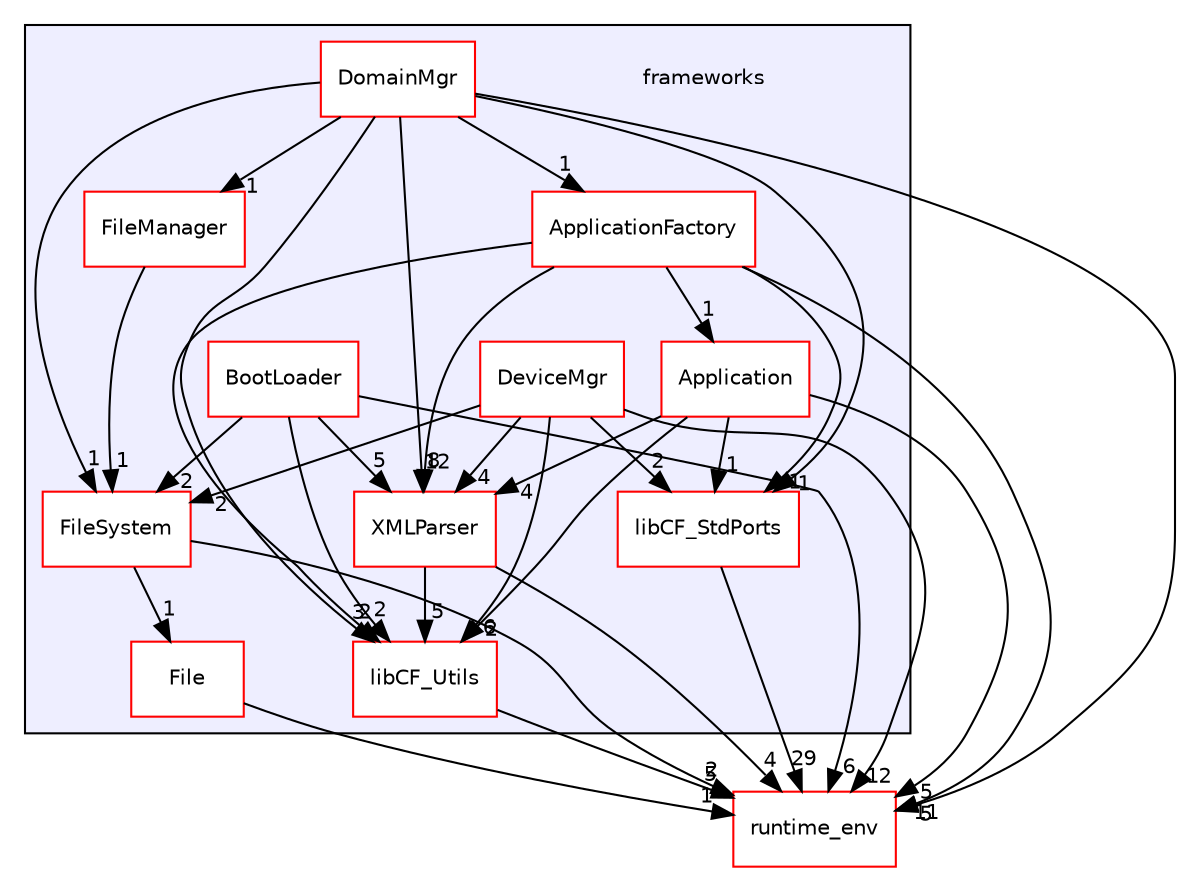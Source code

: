 digraph "frameworks" {
  compound=true
  node [ fontsize="10", fontname="Helvetica"];
  edge [ labelfontsize="10", labelfontname="Helvetica"];
  subgraph clusterdir_27e7b6da28153e106312658788f622d3 {
    graph [ bgcolor="#eeeeff", pencolor="black", label="" URL="dir_27e7b6da28153e106312658788f622d3.html"];
    dir_27e7b6da28153e106312658788f622d3 [shape=plaintext label="frameworks"];
    dir_8aabdcfce34c4bac61caf3af373d0f0e [shape=box label="Application" color="red" fillcolor="white" style="filled" URL="dir_8aabdcfce34c4bac61caf3af373d0f0e.html"];
    dir_5f7b68a92237d50a7466c25d243e3172 [shape=box label="ApplicationFactory" color="red" fillcolor="white" style="filled" URL="dir_5f7b68a92237d50a7466c25d243e3172.html"];
    dir_cb9a28d4d72c7d76ae63ce0c0211878b [shape=box label="BootLoader" color="red" fillcolor="white" style="filled" URL="dir_cb9a28d4d72c7d76ae63ce0c0211878b.html"];
    dir_96d2e878d6d5ca438f56939d43d9e660 [shape=box label="DeviceMgr" color="red" fillcolor="white" style="filled" URL="dir_96d2e878d6d5ca438f56939d43d9e660.html"];
    dir_876db2d079b5e78b6b0817082ed6e396 [shape=box label="DomainMgr" color="red" fillcolor="white" style="filled" URL="dir_876db2d079b5e78b6b0817082ed6e396.html"];
    dir_7b7214e65a6924b84c23466be1b3e3d4 [shape=box label="File" color="red" fillcolor="white" style="filled" URL="dir_7b7214e65a6924b84c23466be1b3e3d4.html"];
    dir_a92f637608b09557df2e8981ffcc95de [shape=box label="FileManager" color="red" fillcolor="white" style="filled" URL="dir_a92f637608b09557df2e8981ffcc95de.html"];
    dir_40a97078142f0fc7074e01eb79f0bef3 [shape=box label="FileSystem" color="red" fillcolor="white" style="filled" URL="dir_40a97078142f0fc7074e01eb79f0bef3.html"];
    dir_415fd844ad1371cc0541b88918b9f3f6 [shape=box label="libCF_StdPorts" color="red" fillcolor="white" style="filled" URL="dir_415fd844ad1371cc0541b88918b9f3f6.html"];
    dir_ecac01cf0516f87ea4205d3d96f45c96 [shape=box label="libCF_Utils" color="red" fillcolor="white" style="filled" URL="dir_ecac01cf0516f87ea4205d3d96f45c96.html"];
    dir_82d23cf221d390315bcc70b79c1eb009 [shape=box label="XMLParser" color="red" fillcolor="white" style="filled" URL="dir_82d23cf221d390315bcc70b79c1eb009.html"];
  }
  dir_f225e4d86008d3e73336a06c8611e2b4 [shape=box label="runtime_env" fillcolor="white" style="filled" color="red" URL="dir_f225e4d86008d3e73336a06c8611e2b4.html"];
  dir_82d23cf221d390315bcc70b79c1eb009->dir_ecac01cf0516f87ea4205d3d96f45c96 [headlabel="5", labeldistance=1.5 headhref="dir_000031_000028.html"];
  dir_82d23cf221d390315bcc70b79c1eb009->dir_f225e4d86008d3e73336a06c8611e2b4 [headlabel="4", labeldistance=1.5 headhref="dir_000031_000034.html"];
  dir_96d2e878d6d5ca438f56939d43d9e660->dir_82d23cf221d390315bcc70b79c1eb009 [headlabel="4", labeldistance=1.5 headhref="dir_000010_000031.html"];
  dir_96d2e878d6d5ca438f56939d43d9e660->dir_415fd844ad1371cc0541b88918b9f3f6 [headlabel="2", labeldistance=1.5 headhref="dir_000010_000025.html"];
  dir_96d2e878d6d5ca438f56939d43d9e660->dir_ecac01cf0516f87ea4205d3d96f45c96 [headlabel="6", labeldistance=1.5 headhref="dir_000010_000028.html"];
  dir_96d2e878d6d5ca438f56939d43d9e660->dir_40a97078142f0fc7074e01eb79f0bef3 [headlabel="2", labeldistance=1.5 headhref="dir_000010_000022.html"];
  dir_96d2e878d6d5ca438f56939d43d9e660->dir_f225e4d86008d3e73336a06c8611e2b4 [headlabel="12", labeldistance=1.5 headhref="dir_000010_000034.html"];
  dir_8aabdcfce34c4bac61caf3af373d0f0e->dir_82d23cf221d390315bcc70b79c1eb009 [headlabel="4", labeldistance=1.5 headhref="dir_000001_000031.html"];
  dir_8aabdcfce34c4bac61caf3af373d0f0e->dir_415fd844ad1371cc0541b88918b9f3f6 [headlabel="1", labeldistance=1.5 headhref="dir_000001_000025.html"];
  dir_8aabdcfce34c4bac61caf3af373d0f0e->dir_ecac01cf0516f87ea4205d3d96f45c96 [headlabel="2", labeldistance=1.5 headhref="dir_000001_000028.html"];
  dir_8aabdcfce34c4bac61caf3af373d0f0e->dir_f225e4d86008d3e73336a06c8611e2b4 [headlabel="5", labeldistance=1.5 headhref="dir_000001_000034.html"];
  dir_876db2d079b5e78b6b0817082ed6e396->dir_82d23cf221d390315bcc70b79c1eb009 [headlabel="8", labeldistance=1.5 headhref="dir_000013_000031.html"];
  dir_876db2d079b5e78b6b0817082ed6e396->dir_415fd844ad1371cc0541b88918b9f3f6 [headlabel="1", labeldistance=1.5 headhref="dir_000013_000025.html"];
  dir_876db2d079b5e78b6b0817082ed6e396->dir_ecac01cf0516f87ea4205d3d96f45c96 [headlabel="3", labeldistance=1.5 headhref="dir_000013_000028.html"];
  dir_876db2d079b5e78b6b0817082ed6e396->dir_5f7b68a92237d50a7466c25d243e3172 [headlabel="1", labeldistance=1.5 headhref="dir_000013_000004.html"];
  dir_876db2d079b5e78b6b0817082ed6e396->dir_a92f637608b09557df2e8981ffcc95de [headlabel="1", labeldistance=1.5 headhref="dir_000013_000019.html"];
  dir_876db2d079b5e78b6b0817082ed6e396->dir_40a97078142f0fc7074e01eb79f0bef3 [headlabel="1", labeldistance=1.5 headhref="dir_000013_000022.html"];
  dir_876db2d079b5e78b6b0817082ed6e396->dir_f225e4d86008d3e73336a06c8611e2b4 [headlabel="5", labeldistance=1.5 headhref="dir_000013_000034.html"];
  dir_415fd844ad1371cc0541b88918b9f3f6->dir_f225e4d86008d3e73336a06c8611e2b4 [headlabel="29", labeldistance=1.5 headhref="dir_000025_000034.html"];
  dir_ecac01cf0516f87ea4205d3d96f45c96->dir_f225e4d86008d3e73336a06c8611e2b4 [headlabel="5", labeldistance=1.5 headhref="dir_000028_000034.html"];
  dir_5f7b68a92237d50a7466c25d243e3172->dir_82d23cf221d390315bcc70b79c1eb009 [headlabel="12", labeldistance=1.5 headhref="dir_000004_000031.html"];
  dir_5f7b68a92237d50a7466c25d243e3172->dir_8aabdcfce34c4bac61caf3af373d0f0e [headlabel="1", labeldistance=1.5 headhref="dir_000004_000001.html"];
  dir_5f7b68a92237d50a7466c25d243e3172->dir_415fd844ad1371cc0541b88918b9f3f6 [headlabel="1", labeldistance=1.5 headhref="dir_000004_000025.html"];
  dir_5f7b68a92237d50a7466c25d243e3172->dir_ecac01cf0516f87ea4205d3d96f45c96 [headlabel="2", labeldistance=1.5 headhref="dir_000004_000028.html"];
  dir_5f7b68a92237d50a7466c25d243e3172->dir_f225e4d86008d3e73336a06c8611e2b4 [headlabel="11", labeldistance=1.5 headhref="dir_000004_000034.html"];
  dir_a92f637608b09557df2e8981ffcc95de->dir_40a97078142f0fc7074e01eb79f0bef3 [headlabel="1", labeldistance=1.5 headhref="dir_000019_000022.html"];
  dir_cb9a28d4d72c7d76ae63ce0c0211878b->dir_82d23cf221d390315bcc70b79c1eb009 [headlabel="5", labeldistance=1.5 headhref="dir_000007_000031.html"];
  dir_cb9a28d4d72c7d76ae63ce0c0211878b->dir_ecac01cf0516f87ea4205d3d96f45c96 [headlabel="2", labeldistance=1.5 headhref="dir_000007_000028.html"];
  dir_cb9a28d4d72c7d76ae63ce0c0211878b->dir_40a97078142f0fc7074e01eb79f0bef3 [headlabel="2", labeldistance=1.5 headhref="dir_000007_000022.html"];
  dir_cb9a28d4d72c7d76ae63ce0c0211878b->dir_f225e4d86008d3e73336a06c8611e2b4 [headlabel="6", labeldistance=1.5 headhref="dir_000007_000034.html"];
  dir_7b7214e65a6924b84c23466be1b3e3d4->dir_f225e4d86008d3e73336a06c8611e2b4 [headlabel="1", labeldistance=1.5 headhref="dir_000016_000034.html"];
  dir_40a97078142f0fc7074e01eb79f0bef3->dir_7b7214e65a6924b84c23466be1b3e3d4 [headlabel="1", labeldistance=1.5 headhref="dir_000022_000016.html"];
  dir_40a97078142f0fc7074e01eb79f0bef3->dir_f225e4d86008d3e73336a06c8611e2b4 [headlabel="2", labeldistance=1.5 headhref="dir_000022_000034.html"];
}

